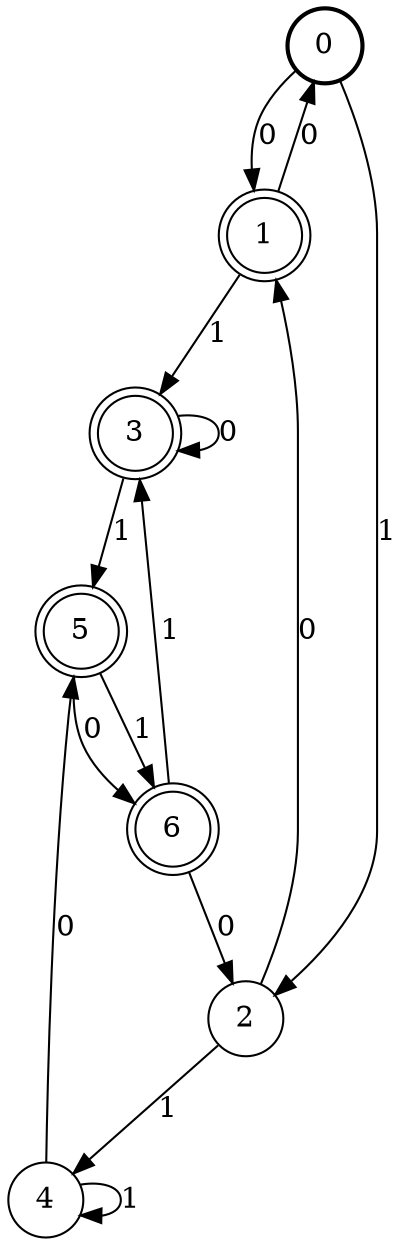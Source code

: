digraph Automat {
    node [shape = circle];
    0 [style = "bold"];
    0 -> 1 [label = "0"];
    0 -> 2 [label = "1"];
    1 [peripheries=2]
    1 -> 0 [label = "0"];
    1 -> 3 [label = "1"];
    2 -> 1 [label = "0"];
    2 -> 4 [label = "1"];
    3 [peripheries=2]
    3 -> 3 [label = "0"];
    3 -> 5 [label = "1"];
    4 -> 5 [label = "0"];
    4 -> 4 [label = "1"];
    5 [peripheries=2]
    5 -> 6 [label = "0"];
    5 -> 6 [label = "1"];
    6 [peripheries=2]
    6 -> 2 [label = "0"];
    6 -> 3 [label = "1"];
}
